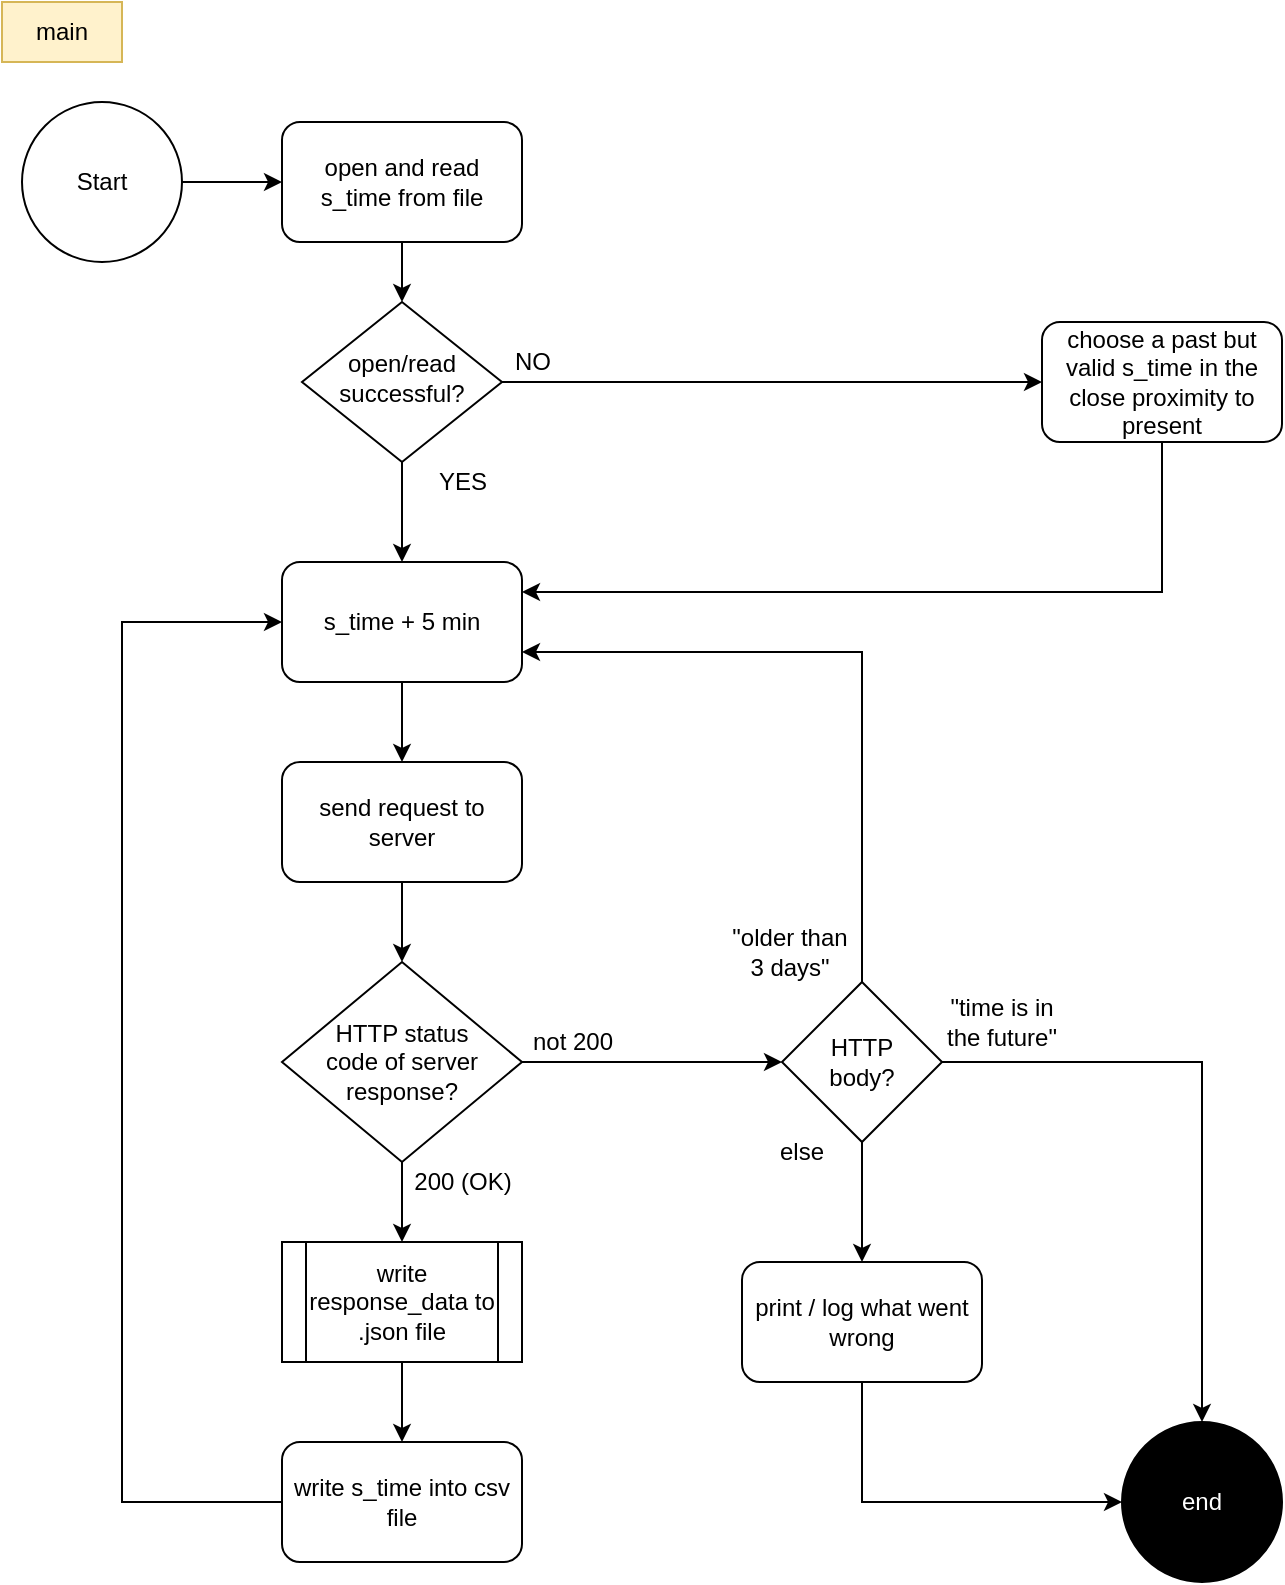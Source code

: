 <mxfile version="16.5.1" type="device"><diagram id="C5RBs43oDa-KdzZeNtuy" name="Page-1"><mxGraphModel dx="1293" dy="786" grid="1" gridSize="10" guides="1" tooltips="1" connect="1" arrows="1" fold="1" page="1" pageScale="1" pageWidth="827" pageHeight="1169" math="0" shadow="0"><root><mxCell id="WIyWlLk6GJQsqaUBKTNV-0"/><mxCell id="WIyWlLk6GJQsqaUBKTNV-1" parent="WIyWlLk6GJQsqaUBKTNV-0"/><mxCell id="sfE1zWWwcybguFBu2fpM-51" style="edgeStyle=orthogonalEdgeStyle;rounded=0;orthogonalLoop=1;jettySize=auto;html=1;entryX=0;entryY=0.5;entryDx=0;entryDy=0;" edge="1" parent="WIyWlLk6GJQsqaUBKTNV-1" source="WIyWlLk6GJQsqaUBKTNV-6" target="sfE1zWWwcybguFBu2fpM-49"><mxGeometry relative="1" as="geometry"/></mxCell><mxCell id="sfE1zWWwcybguFBu2fpM-72" style="edgeStyle=orthogonalEdgeStyle;rounded=0;orthogonalLoop=1;jettySize=auto;html=1;entryX=0.5;entryY=0;entryDx=0;entryDy=0;" edge="1" parent="WIyWlLk6GJQsqaUBKTNV-1" source="WIyWlLk6GJQsqaUBKTNV-6" target="sfE1zWWwcybguFBu2fpM-36"><mxGeometry relative="1" as="geometry"/></mxCell><mxCell id="WIyWlLk6GJQsqaUBKTNV-6" value="open/read&lt;br&gt;successful?" style="rhombus;whiteSpace=wrap;html=1;shadow=0;fontFamily=Helvetica;fontSize=12;align=center;strokeWidth=1;spacing=6;spacingTop=-4;" parent="WIyWlLk6GJQsqaUBKTNV-1" vertex="1"><mxGeometry x="170" y="240" width="100" height="80" as="geometry"/></mxCell><mxCell id="sfE1zWWwcybguFBu2fpM-17" style="edgeStyle=orthogonalEdgeStyle;rounded=0;orthogonalLoop=1;jettySize=auto;html=1;entryX=0.5;entryY=0;entryDx=0;entryDy=0;startArrow=none;" edge="1" parent="WIyWlLk6GJQsqaUBKTNV-1" source="sfE1zWWwcybguFBu2fpM-36" target="sfE1zWWwcybguFBu2fpM-16"><mxGeometry relative="1" as="geometry"/></mxCell><mxCell id="sfE1zWWwcybguFBu2fpM-4" value="NO" style="text;html=1;align=center;verticalAlign=middle;resizable=0;points=[];autosize=1;strokeColor=none;fillColor=none;" vertex="1" parent="WIyWlLk6GJQsqaUBKTNV-1"><mxGeometry x="270" y="260" width="30" height="20" as="geometry"/></mxCell><mxCell id="sfE1zWWwcybguFBu2fpM-5" value="YES" style="text;html=1;align=center;verticalAlign=middle;resizable=0;points=[];autosize=1;strokeColor=none;fillColor=none;" vertex="1" parent="WIyWlLk6GJQsqaUBKTNV-1"><mxGeometry x="230" y="320" width="40" height="20" as="geometry"/></mxCell><mxCell id="sfE1zWWwcybguFBu2fpM-19" style="edgeStyle=orthogonalEdgeStyle;rounded=0;orthogonalLoop=1;jettySize=auto;html=1;exitX=0.5;exitY=1;exitDx=0;exitDy=0;" edge="1" parent="WIyWlLk6GJQsqaUBKTNV-1" source="sfE1zWWwcybguFBu2fpM-16" target="sfE1zWWwcybguFBu2fpM-18"><mxGeometry relative="1" as="geometry"/></mxCell><mxCell id="sfE1zWWwcybguFBu2fpM-16" value="send request to server" style="rounded=1;whiteSpace=wrap;html=1;" vertex="1" parent="WIyWlLk6GJQsqaUBKTNV-1"><mxGeometry x="160" y="470" width="120" height="60" as="geometry"/></mxCell><mxCell id="sfE1zWWwcybguFBu2fpM-22" style="edgeStyle=orthogonalEdgeStyle;rounded=0;orthogonalLoop=1;jettySize=auto;html=1;exitX=1;exitY=0.5;exitDx=0;exitDy=0;entryX=0;entryY=0.5;entryDx=0;entryDy=0;" edge="1" parent="WIyWlLk6GJQsqaUBKTNV-1" source="sfE1zWWwcybguFBu2fpM-18"><mxGeometry relative="1" as="geometry"><mxPoint x="410" y="620" as="targetPoint"/></mxGeometry></mxCell><mxCell id="sfE1zWWwcybguFBu2fpM-43" style="edgeStyle=orthogonalEdgeStyle;rounded=0;orthogonalLoop=1;jettySize=auto;html=1;exitX=0.5;exitY=1;exitDx=0;exitDy=0;entryX=0.5;entryY=0;entryDx=0;entryDy=0;" edge="1" parent="WIyWlLk6GJQsqaUBKTNV-1" source="sfE1zWWwcybguFBu2fpM-18" target="sfE1zWWwcybguFBu2fpM-40"><mxGeometry relative="1" as="geometry"/></mxCell><mxCell id="sfE1zWWwcybguFBu2fpM-18" value="HTTP status&lt;br&gt;code of server response?" style="rhombus;whiteSpace=wrap;html=1;" vertex="1" parent="WIyWlLk6GJQsqaUBKTNV-1"><mxGeometry x="160" y="570" width="120" height="100" as="geometry"/></mxCell><mxCell id="sfE1zWWwcybguFBu2fpM-24" value="not 200" style="text;html=1;align=center;verticalAlign=middle;resizable=0;points=[];autosize=1;strokeColor=none;fillColor=none;" vertex="1" parent="WIyWlLk6GJQsqaUBKTNV-1"><mxGeometry x="275" y="600" width="60" height="20" as="geometry"/></mxCell><mxCell id="sfE1zWWwcybguFBu2fpM-25" value="200 (OK)" style="text;html=1;align=center;verticalAlign=middle;resizable=0;points=[];autosize=1;strokeColor=none;fillColor=none;" vertex="1" parent="WIyWlLk6GJQsqaUBKTNV-1"><mxGeometry x="220" y="670" width="60" height="20" as="geometry"/></mxCell><mxCell id="sfE1zWWwcybguFBu2fpM-45" style="edgeStyle=orthogonalEdgeStyle;rounded=0;orthogonalLoop=1;jettySize=auto;html=1;entryX=0;entryY=0.5;entryDx=0;entryDy=0;" edge="1" parent="WIyWlLk6GJQsqaUBKTNV-1" source="sfE1zWWwcybguFBu2fpM-29" target="sfE1zWWwcybguFBu2fpM-36"><mxGeometry relative="1" as="geometry"><Array as="points"><mxPoint x="80" y="840"/><mxPoint x="80" y="400"/></Array></mxGeometry></mxCell><mxCell id="sfE1zWWwcybguFBu2fpM-29" value="write s_time into csv file" style="rounded=1;whiteSpace=wrap;html=1;" vertex="1" parent="WIyWlLk6GJQsqaUBKTNV-1"><mxGeometry x="160" y="810" width="120" height="60" as="geometry"/></mxCell><mxCell id="sfE1zWWwcybguFBu2fpM-36" value="s_time + 5 min" style="rounded=1;whiteSpace=wrap;html=1;" vertex="1" parent="WIyWlLk6GJQsqaUBKTNV-1"><mxGeometry x="160" y="370" width="120" height="60" as="geometry"/></mxCell><mxCell id="sfE1zWWwcybguFBu2fpM-44" style="edgeStyle=orthogonalEdgeStyle;rounded=0;orthogonalLoop=1;jettySize=auto;html=1;exitX=0.5;exitY=1;exitDx=0;exitDy=0;entryX=0.5;entryY=0;entryDx=0;entryDy=0;" edge="1" parent="WIyWlLk6GJQsqaUBKTNV-1" source="sfE1zWWwcybguFBu2fpM-40" target="sfE1zWWwcybguFBu2fpM-29"><mxGeometry relative="1" as="geometry"/></mxCell><mxCell id="sfE1zWWwcybguFBu2fpM-40" value="&lt;span&gt;write response_data to .json file&lt;/span&gt;" style="shape=process;whiteSpace=wrap;html=1;backgroundOutline=1;" vertex="1" parent="WIyWlLk6GJQsqaUBKTNV-1"><mxGeometry x="160" y="710" width="120" height="60" as="geometry"/></mxCell><mxCell id="sfE1zWWwcybguFBu2fpM-74" style="edgeStyle=orthogonalEdgeStyle;rounded=0;orthogonalLoop=1;jettySize=auto;html=1;entryX=0;entryY=0.5;entryDx=0;entryDy=0;" edge="1" parent="WIyWlLk6GJQsqaUBKTNV-1" source="sfE1zWWwcybguFBu2fpM-46" target="sfE1zWWwcybguFBu2fpM-73"><mxGeometry relative="1" as="geometry"/></mxCell><mxCell id="sfE1zWWwcybguFBu2fpM-46" value="Start" style="ellipse;whiteSpace=wrap;html=1;aspect=fixed;" vertex="1" parent="WIyWlLk6GJQsqaUBKTNV-1"><mxGeometry x="30" y="140" width="80" height="80" as="geometry"/></mxCell><mxCell id="sfE1zWWwcybguFBu2fpM-47" value="" style="ellipse;whiteSpace=wrap;html=1;aspect=fixed;fillColor=#000000;" vertex="1" parent="WIyWlLk6GJQsqaUBKTNV-1"><mxGeometry x="580" y="800" width="80" height="80" as="geometry"/></mxCell><mxCell id="sfE1zWWwcybguFBu2fpM-68" style="edgeStyle=orthogonalEdgeStyle;rounded=0;orthogonalLoop=1;jettySize=auto;html=1;entryX=1;entryY=0.25;entryDx=0;entryDy=0;exitX=0.5;exitY=1;exitDx=0;exitDy=0;" edge="1" parent="WIyWlLk6GJQsqaUBKTNV-1" source="sfE1zWWwcybguFBu2fpM-49" target="sfE1zWWwcybguFBu2fpM-36"><mxGeometry relative="1" as="geometry"><Array as="points"><mxPoint x="600" y="385"/></Array></mxGeometry></mxCell><mxCell id="sfE1zWWwcybguFBu2fpM-49" value="choose a past but valid s_time in the close proximity to present" style="rounded=1;whiteSpace=wrap;html=1;" vertex="1" parent="WIyWlLk6GJQsqaUBKTNV-1"><mxGeometry x="540" y="250" width="120" height="60" as="geometry"/></mxCell><mxCell id="sfE1zWWwcybguFBu2fpM-65" style="edgeStyle=orthogonalEdgeStyle;rounded=0;orthogonalLoop=1;jettySize=auto;html=1;" edge="1" parent="WIyWlLk6GJQsqaUBKTNV-1" source="sfE1zWWwcybguFBu2fpM-52" target="sfE1zWWwcybguFBu2fpM-47"><mxGeometry relative="1" as="geometry"/></mxCell><mxCell id="sfE1zWWwcybguFBu2fpM-67" style="edgeStyle=orthogonalEdgeStyle;rounded=0;orthogonalLoop=1;jettySize=auto;html=1;entryX=1;entryY=0.75;entryDx=0;entryDy=0;" edge="1" parent="WIyWlLk6GJQsqaUBKTNV-1" source="sfE1zWWwcybguFBu2fpM-52" target="sfE1zWWwcybguFBu2fpM-36"><mxGeometry relative="1" as="geometry"><Array as="points"><mxPoint x="450" y="415"/></Array></mxGeometry></mxCell><mxCell id="sfE1zWWwcybguFBu2fpM-71" style="edgeStyle=orthogonalEdgeStyle;rounded=0;orthogonalLoop=1;jettySize=auto;html=1;entryX=0.5;entryY=0;entryDx=0;entryDy=0;" edge="1" parent="WIyWlLk6GJQsqaUBKTNV-1" source="sfE1zWWwcybguFBu2fpM-52" target="sfE1zWWwcybguFBu2fpM-63"><mxGeometry relative="1" as="geometry"/></mxCell><mxCell id="sfE1zWWwcybguFBu2fpM-52" value="HTTP&lt;br&gt;body?" style="rhombus;whiteSpace=wrap;html=1;fillColor=#FFFFFFFF;" vertex="1" parent="WIyWlLk6GJQsqaUBKTNV-1"><mxGeometry x="410" y="580" width="80" height="80" as="geometry"/></mxCell><mxCell id="sfE1zWWwcybguFBu2fpM-54" value="&quot;older than 3 days&quot;" style="text;html=1;strokeColor=none;fillColor=none;align=center;verticalAlign=middle;whiteSpace=wrap;rounded=0;" vertex="1" parent="WIyWlLk6GJQsqaUBKTNV-1"><mxGeometry x="384" y="550" width="60" height="30" as="geometry"/></mxCell><mxCell id="sfE1zWWwcybguFBu2fpM-56" value="&quot;time is in the future&quot;" style="text;html=1;strokeColor=none;fillColor=none;align=center;verticalAlign=middle;whiteSpace=wrap;rounded=0;" vertex="1" parent="WIyWlLk6GJQsqaUBKTNV-1"><mxGeometry x="490" y="585" width="60" height="30" as="geometry"/></mxCell><mxCell id="sfE1zWWwcybguFBu2fpM-61" value="else" style="text;html=1;strokeColor=none;fillColor=none;align=center;verticalAlign=middle;whiteSpace=wrap;rounded=0;" vertex="1" parent="WIyWlLk6GJQsqaUBKTNV-1"><mxGeometry x="390" y="650" width="60" height="30" as="geometry"/></mxCell><mxCell id="sfE1zWWwcybguFBu2fpM-62" value="end" style="text;html=1;align=center;verticalAlign=middle;whiteSpace=wrap;rounded=0;fontColor=#FFFFFFFF;" vertex="1" parent="WIyWlLk6GJQsqaUBKTNV-1"><mxGeometry x="590" y="825" width="60" height="30" as="geometry"/></mxCell><mxCell id="sfE1zWWwcybguFBu2fpM-70" style="edgeStyle=orthogonalEdgeStyle;rounded=0;orthogonalLoop=1;jettySize=auto;html=1;entryX=0;entryY=0.5;entryDx=0;entryDy=0;exitX=0.5;exitY=1;exitDx=0;exitDy=0;" edge="1" parent="WIyWlLk6GJQsqaUBKTNV-1" source="sfE1zWWwcybguFBu2fpM-63" target="sfE1zWWwcybguFBu2fpM-47"><mxGeometry relative="1" as="geometry"/></mxCell><mxCell id="sfE1zWWwcybguFBu2fpM-63" value="print / log what went wrong" style="rounded=1;whiteSpace=wrap;html=1;fillColor=#FFFFFFFF;" vertex="1" parent="WIyWlLk6GJQsqaUBKTNV-1"><mxGeometry x="390" y="720" width="120" height="60" as="geometry"/></mxCell><mxCell id="sfE1zWWwcybguFBu2fpM-75" style="edgeStyle=orthogonalEdgeStyle;rounded=0;orthogonalLoop=1;jettySize=auto;html=1;exitX=0.5;exitY=1;exitDx=0;exitDy=0;entryX=0.5;entryY=0;entryDx=0;entryDy=0;" edge="1" parent="WIyWlLk6GJQsqaUBKTNV-1" source="sfE1zWWwcybguFBu2fpM-73" target="WIyWlLk6GJQsqaUBKTNV-6"><mxGeometry relative="1" as="geometry"/></mxCell><mxCell id="sfE1zWWwcybguFBu2fpM-73" value="open and read&lt;br&gt;s_time from file" style="rounded=1;whiteSpace=wrap;html=1;fillColor=#FFFFFFFF;" vertex="1" parent="WIyWlLk6GJQsqaUBKTNV-1"><mxGeometry x="160" y="150" width="120" height="60" as="geometry"/></mxCell><mxCell id="sfE1zWWwcybguFBu2fpM-76" value="main" style="text;html=1;strokeColor=#d6b656;fillColor=#fff2cc;align=center;verticalAlign=middle;whiteSpace=wrap;rounded=0;" vertex="1" parent="WIyWlLk6GJQsqaUBKTNV-1"><mxGeometry x="20" y="90" width="60" height="30" as="geometry"/></mxCell></root></mxGraphModel></diagram></mxfile>